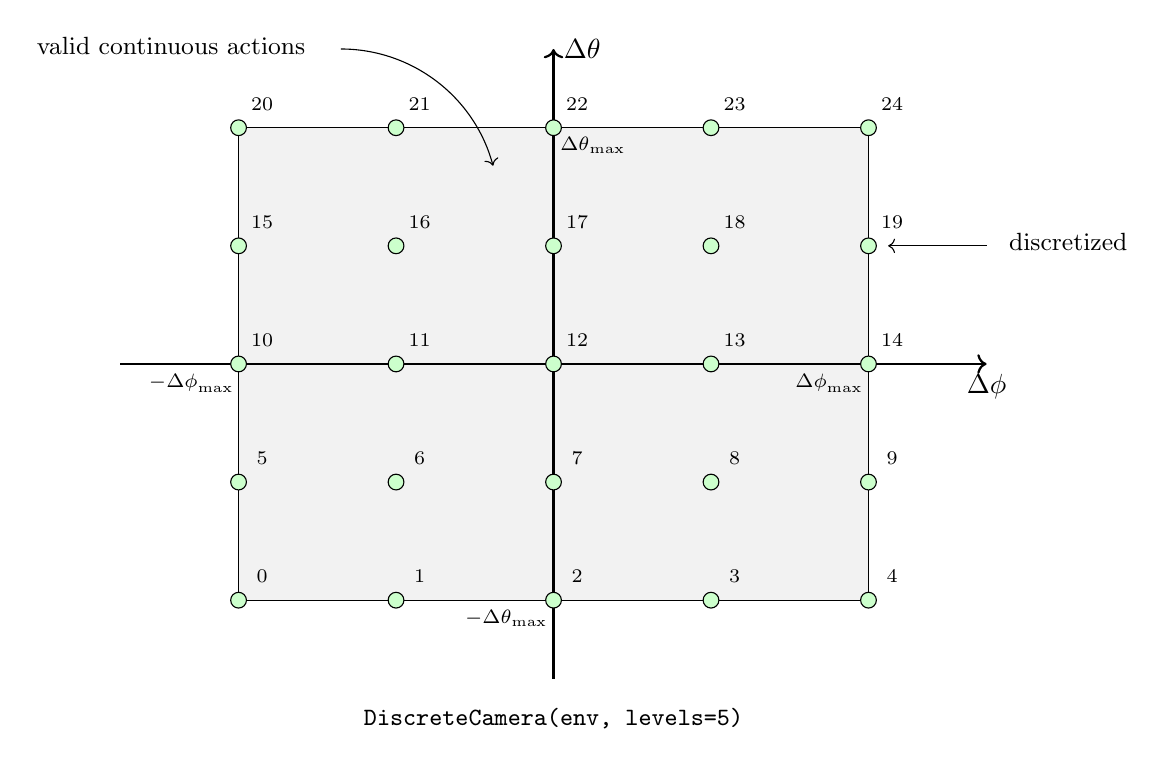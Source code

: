 \begin{tikzpicture}
  \pgfmathsetmacro{\L}{5}
  \pgfmathsetmacro{\Lm}{\L - 1}
  \pgfmathsetmacro{\D}{\Lm / 2}
  \pgfmathsetmacro{\X}{2 * \D}
  \pgfmathsetmacro{\Y}{1.5 * \D}

  \draw[fill={gray!10}] (-\X,-\Y) rectangle (\X,\Y);
  \draw[->,thick]       ({-\X - 1.5},0) -- ({\X + 1.5},0) node[below] {$\Delta \phi$};
  \draw[->,thick]       (0,{-\Y - 1})   -- (0,{\Y + 1})   node[right] {$\Delta \theta$};

  \node[below,xshift=-0.5cm] at (\X,0)  {\scriptsize ${\Delta \phi}_{\max}$};
  \node[below,xshift=-0.6cm] at (-\X,0) {\scriptsize $-{\Delta \phi}_{\max}$};
  \node[below,xshift=0.5cm]  at (0,\Y)  {\scriptsize ${\Delta \theta}_{\max}$};
  \node[below,xshift=-0.6cm] at (0,-\Y) {\scriptsize $-{\Delta \theta}_{\max}$};

  \draw[->] ({-1.35 * \X / \D},{\Y + 1}) arc (90:15:2) node[near start,xshift=-2.8cm,yshift=0.15cm] {\small valid continuous actions};
  \draw[->] ({\X + 1.5},{\Y / \D}) -- ({\X + 0.25},{\Y / \D}) node[near start,xshift=1.35cm,yshift=0.05cm] {\small discretized};
  \node at (0,{-\Y - 1.5}) {\small \texttt{DiscreteCamera(env, levels=\L)}};

  \foreach \i in {0,...,\Lm} {
    \foreach \j in {0,...,\Lm} {
      \pgfmathsetmacro{\x}{(2 * \i / \Lm - 1) * \X};
      \pgfmathsetmacro{\y}{(2 * \j / \Lm - 1) * \Y};
      \pgfmathtruncatemacro{\label}{\i + \L * \j};
      \draw[fill={green!20}] (\x,\y) circle(0.1) node[xshift=0.3cm,yshift=0.3cm] {\scriptsize \label};
    }
  }
\end{tikzpicture}

